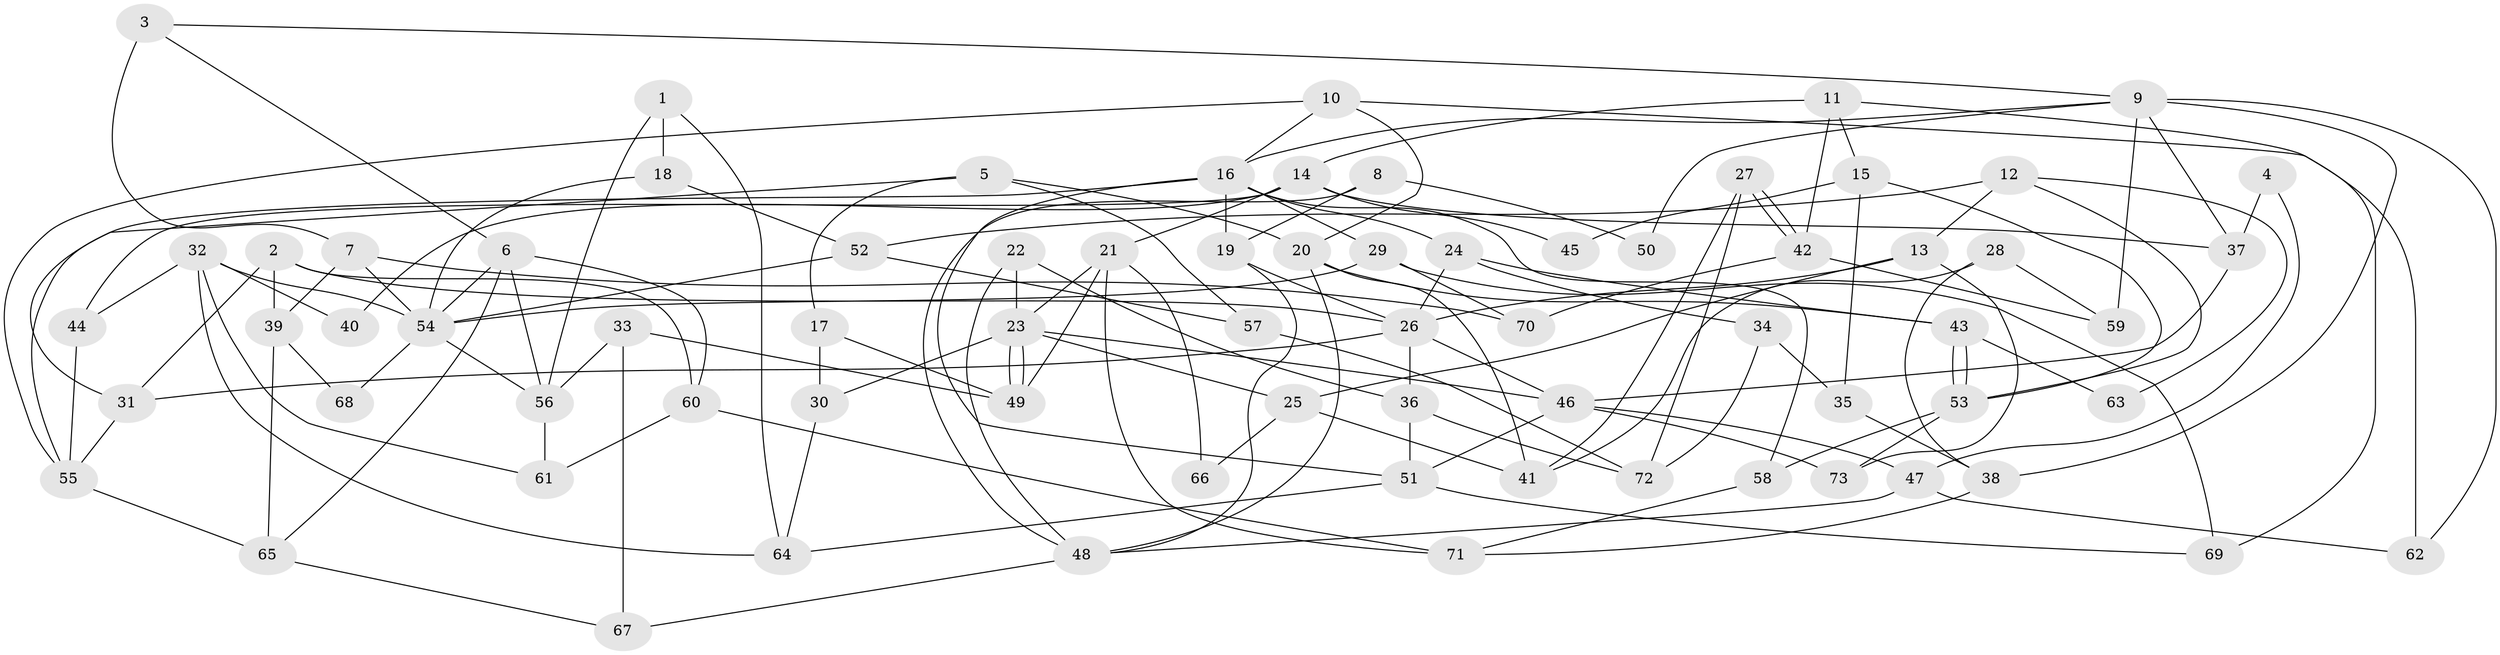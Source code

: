 // Generated by graph-tools (version 1.1) at 2025/50/03/09/25 04:50:43]
// undirected, 73 vertices, 146 edges
graph export_dot {
graph [start="1"]
  node [color=gray90,style=filled];
  1;
  2;
  3;
  4;
  5;
  6;
  7;
  8;
  9;
  10;
  11;
  12;
  13;
  14;
  15;
  16;
  17;
  18;
  19;
  20;
  21;
  22;
  23;
  24;
  25;
  26;
  27;
  28;
  29;
  30;
  31;
  32;
  33;
  34;
  35;
  36;
  37;
  38;
  39;
  40;
  41;
  42;
  43;
  44;
  45;
  46;
  47;
  48;
  49;
  50;
  51;
  52;
  53;
  54;
  55;
  56;
  57;
  58;
  59;
  60;
  61;
  62;
  63;
  64;
  65;
  66;
  67;
  68;
  69;
  70;
  71;
  72;
  73;
  1 -- 18;
  1 -- 64;
  1 -- 56;
  2 -- 26;
  2 -- 39;
  2 -- 31;
  2 -- 60;
  3 -- 6;
  3 -- 7;
  3 -- 9;
  4 -- 47;
  4 -- 37;
  5 -- 31;
  5 -- 20;
  5 -- 17;
  5 -- 57;
  6 -- 54;
  6 -- 60;
  6 -- 56;
  6 -- 65;
  7 -- 70;
  7 -- 54;
  7 -- 39;
  8 -- 48;
  8 -- 19;
  8 -- 50;
  9 -- 62;
  9 -- 16;
  9 -- 37;
  9 -- 38;
  9 -- 50;
  9 -- 59;
  10 -- 16;
  10 -- 55;
  10 -- 20;
  10 -- 62;
  11 -- 69;
  11 -- 15;
  11 -- 14;
  11 -- 42;
  12 -- 13;
  12 -- 52;
  12 -- 53;
  12 -- 63;
  13 -- 73;
  13 -- 26;
  13 -- 25;
  14 -- 37;
  14 -- 21;
  14 -- 40;
  14 -- 44;
  14 -- 45;
  15 -- 35;
  15 -- 53;
  15 -- 45;
  16 -- 58;
  16 -- 19;
  16 -- 24;
  16 -- 29;
  16 -- 51;
  16 -- 55;
  17 -- 49;
  17 -- 30;
  18 -- 52;
  18 -- 54;
  19 -- 26;
  19 -- 48;
  20 -- 43;
  20 -- 41;
  20 -- 48;
  21 -- 23;
  21 -- 49;
  21 -- 66;
  21 -- 71;
  22 -- 48;
  22 -- 23;
  22 -- 36;
  23 -- 49;
  23 -- 49;
  23 -- 30;
  23 -- 25;
  23 -- 46;
  24 -- 26;
  24 -- 34;
  24 -- 43;
  25 -- 41;
  25 -- 66;
  26 -- 31;
  26 -- 46;
  26 -- 36;
  27 -- 42;
  27 -- 42;
  27 -- 41;
  27 -- 72;
  28 -- 41;
  28 -- 59;
  28 -- 38;
  29 -- 54;
  29 -- 69;
  29 -- 70;
  30 -- 64;
  31 -- 55;
  32 -- 44;
  32 -- 61;
  32 -- 40;
  32 -- 54;
  32 -- 64;
  33 -- 49;
  33 -- 56;
  33 -- 67;
  34 -- 72;
  34 -- 35;
  35 -- 38;
  36 -- 51;
  36 -- 72;
  37 -- 46;
  38 -- 71;
  39 -- 65;
  39 -- 68;
  42 -- 59;
  42 -- 70;
  43 -- 53;
  43 -- 53;
  43 -- 63;
  44 -- 55;
  46 -- 51;
  46 -- 47;
  46 -- 73;
  47 -- 48;
  47 -- 62;
  48 -- 67;
  51 -- 64;
  51 -- 69;
  52 -- 54;
  52 -- 57;
  53 -- 58;
  53 -- 73;
  54 -- 56;
  54 -- 68;
  55 -- 65;
  56 -- 61;
  57 -- 72;
  58 -- 71;
  60 -- 71;
  60 -- 61;
  65 -- 67;
}
